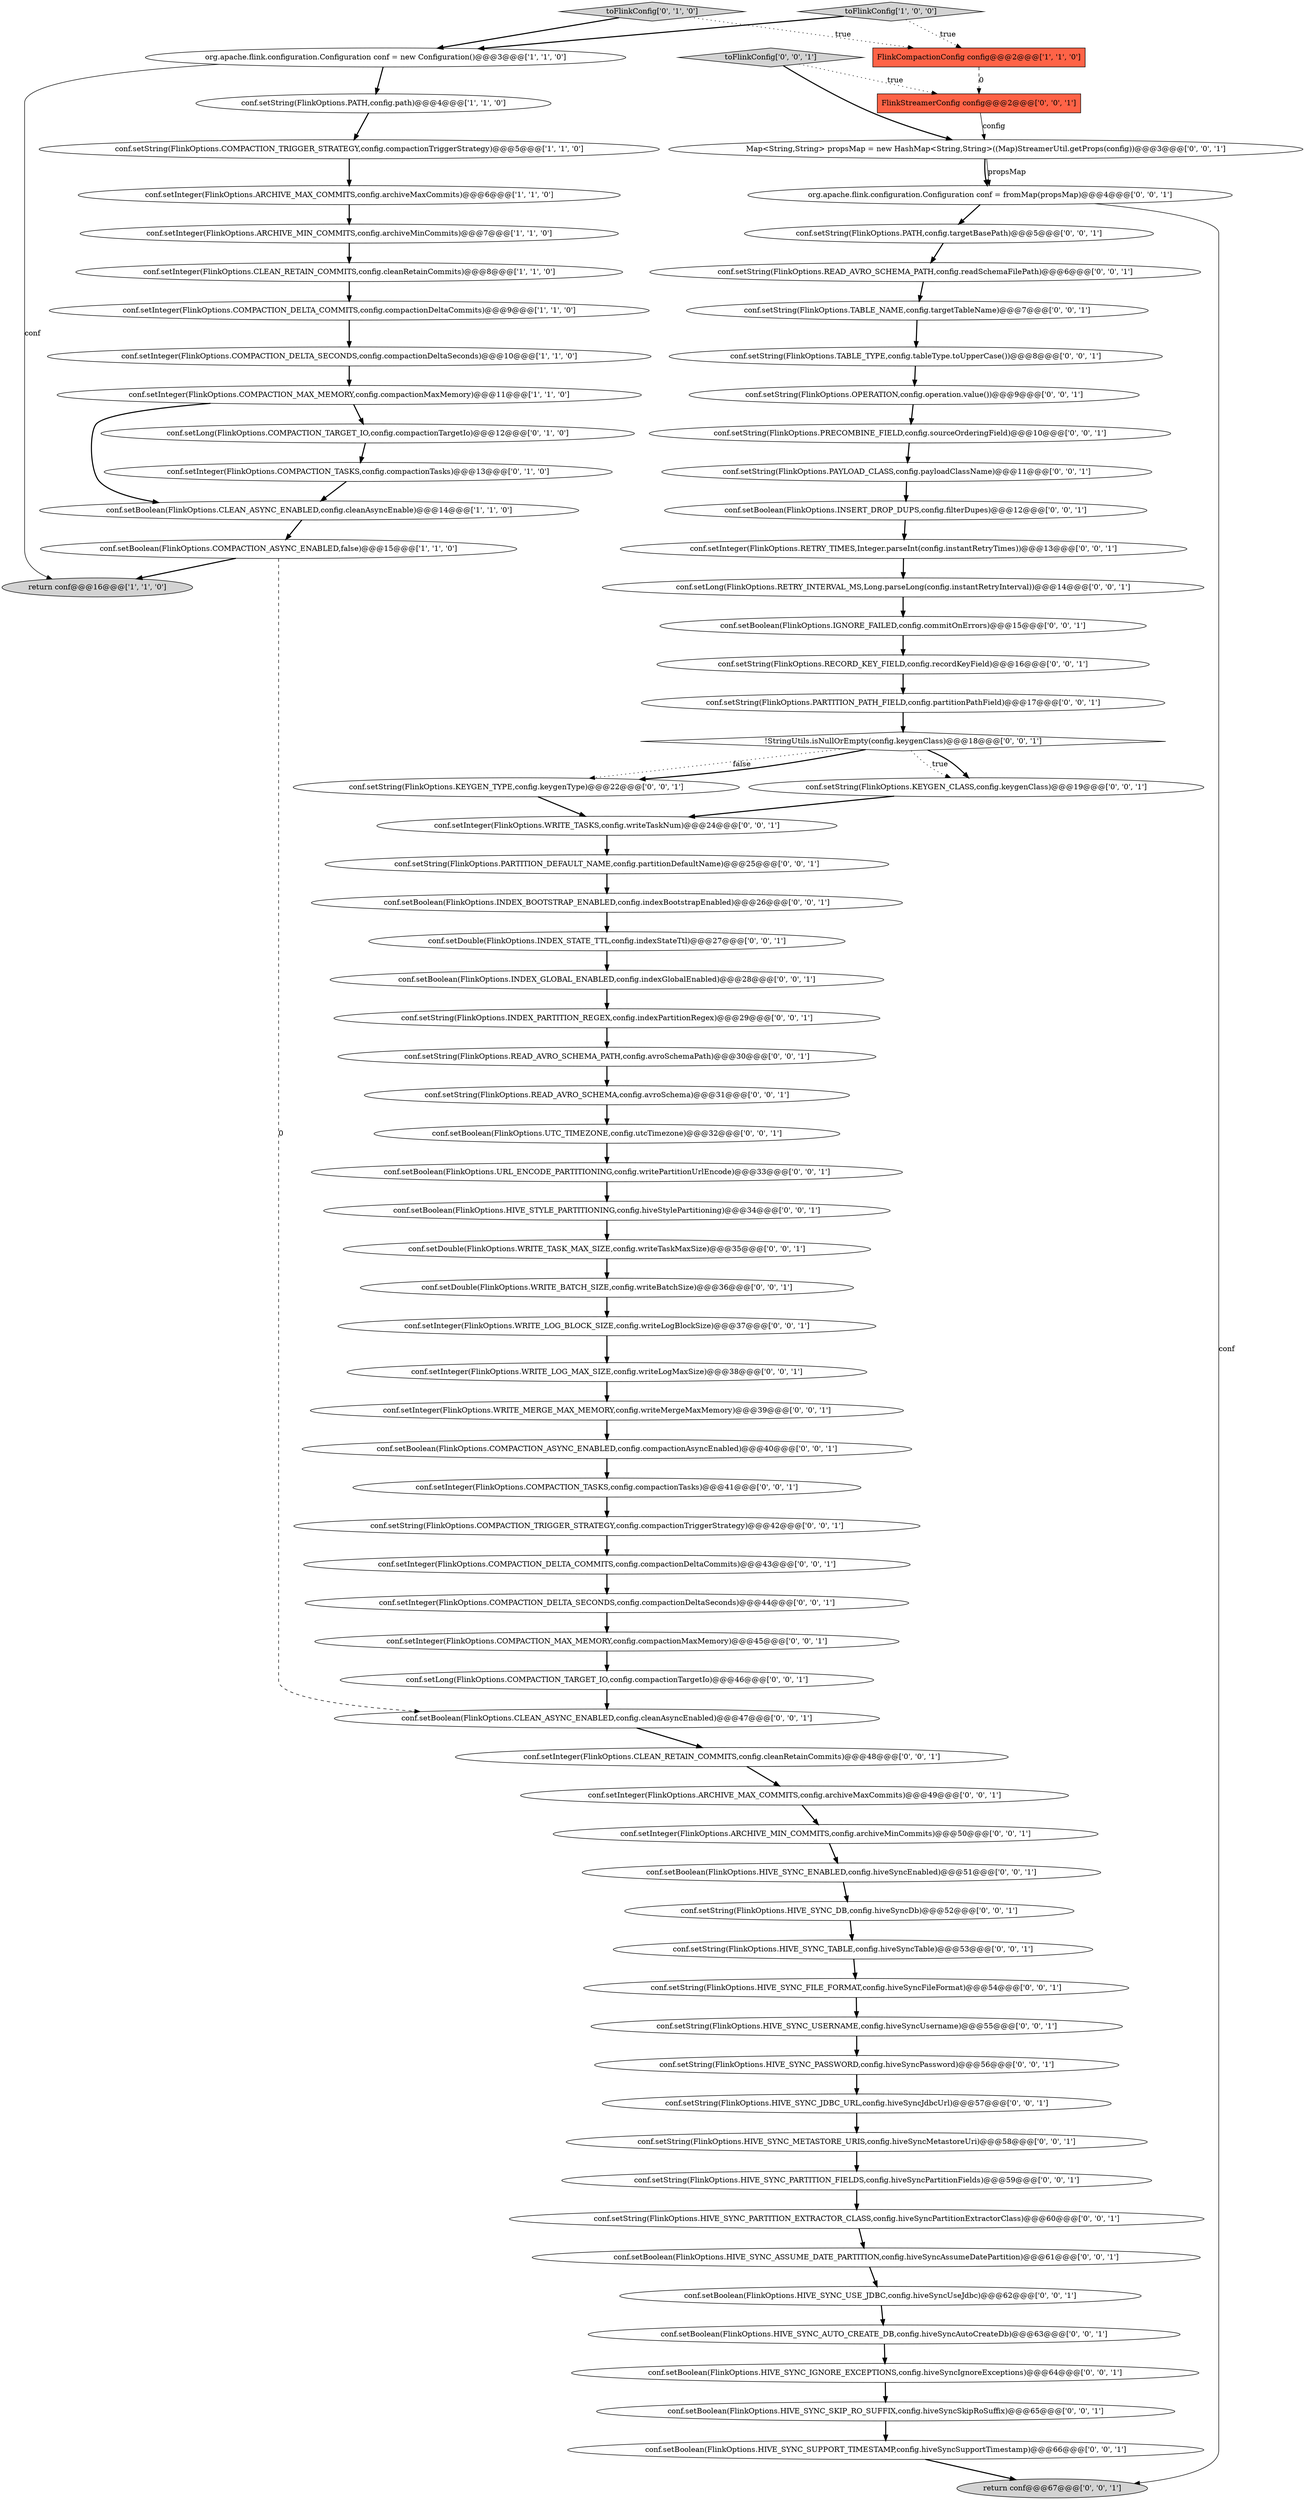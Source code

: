 digraph {
46 [style = filled, label = "conf.setString(FlinkOptions.KEYGEN_TYPE,config.keygenType)@@@22@@@['0', '0', '1']", fillcolor = white, shape = ellipse image = "AAA0AAABBB3BBB"];
3 [style = filled, label = "conf.setInteger(FlinkOptions.COMPACTION_DELTA_COMMITS,config.compactionDeltaCommits)@@@9@@@['1', '1', '0']", fillcolor = white, shape = ellipse image = "AAA0AAABBB1BBB"];
35 [style = filled, label = "conf.setString(FlinkOptions.READ_AVRO_SCHEMA,config.avroSchema)@@@31@@@['0', '0', '1']", fillcolor = white, shape = ellipse image = "AAA0AAABBB3BBB"];
66 [style = filled, label = "conf.setString(FlinkOptions.RECORD_KEY_FIELD,config.recordKeyField)@@@16@@@['0', '0', '1']", fillcolor = white, shape = ellipse image = "AAA0AAABBB3BBB"];
68 [style = filled, label = "conf.setLong(FlinkOptions.COMPACTION_TARGET_IO,config.compactionTargetIo)@@@46@@@['0', '0', '1']", fillcolor = white, shape = ellipse image = "AAA0AAABBB3BBB"];
77 [style = filled, label = "conf.setString(FlinkOptions.HIVE_SYNC_PARTITION_EXTRACTOR_CLASS,config.hiveSyncPartitionExtractorClass)@@@60@@@['0', '0', '1']", fillcolor = white, shape = ellipse image = "AAA0AAABBB3BBB"];
19 [style = filled, label = "conf.setString(FlinkOptions.TABLE_TYPE,config.tableType.toUpperCase())@@@8@@@['0', '0', '1']", fillcolor = white, shape = ellipse image = "AAA0AAABBB3BBB"];
16 [style = filled, label = "conf.setInteger(FlinkOptions.COMPACTION_TASKS,config.compactionTasks)@@@13@@@['0', '1', '0']", fillcolor = white, shape = ellipse image = "AAA1AAABBB2BBB"];
76 [style = filled, label = "conf.setBoolean(FlinkOptions.HIVE_SYNC_ENABLED,config.hiveSyncEnabled)@@@51@@@['0', '0', '1']", fillcolor = white, shape = ellipse image = "AAA0AAABBB3BBB"];
12 [style = filled, label = "return conf@@@16@@@['1', '1', '0']", fillcolor = lightgray, shape = ellipse image = "AAA0AAABBB1BBB"];
40 [style = filled, label = "conf.setString(FlinkOptions.READ_AVRO_SCHEMA_PATH,config.readSchemaFilePath)@@@6@@@['0', '0', '1']", fillcolor = white, shape = ellipse image = "AAA0AAABBB3BBB"];
55 [style = filled, label = "conf.setString(FlinkOptions.HIVE_SYNC_FILE_FORMAT,config.hiveSyncFileFormat)@@@54@@@['0', '0', '1']", fillcolor = white, shape = ellipse image = "AAA0AAABBB3BBB"];
32 [style = filled, label = "conf.setString(FlinkOptions.COMPACTION_TRIGGER_STRATEGY,config.compactionTriggerStrategy)@@@42@@@['0', '0', '1']", fillcolor = white, shape = ellipse image = "AAA0AAABBB3BBB"];
30 [style = filled, label = "conf.setBoolean(FlinkOptions.HIVE_SYNC_AUTO_CREATE_DB,config.hiveSyncAutoCreateDb)@@@63@@@['0', '0', '1']", fillcolor = white, shape = ellipse image = "AAA0AAABBB3BBB"];
4 [style = filled, label = "conf.setBoolean(FlinkOptions.CLEAN_ASYNC_ENABLED,config.cleanAsyncEnable)@@@14@@@['1', '1', '0']", fillcolor = white, shape = ellipse image = "AAA0AAABBB1BBB"];
18 [style = filled, label = "conf.setString(FlinkOptions.TABLE_NAME,config.targetTableName)@@@7@@@['0', '0', '1']", fillcolor = white, shape = ellipse image = "AAA0AAABBB3BBB"];
11 [style = filled, label = "conf.setInteger(FlinkOptions.COMPACTION_MAX_MEMORY,config.compactionMaxMemory)@@@11@@@['1', '1', '0']", fillcolor = white, shape = ellipse image = "AAA0AAABBB1BBB"];
25 [style = filled, label = "conf.setBoolean(FlinkOptions.HIVE_SYNC_IGNORE_EXCEPTIONS,config.hiveSyncIgnoreExceptions)@@@64@@@['0', '0', '1']", fillcolor = white, shape = ellipse image = "AAA0AAABBB3BBB"];
45 [style = filled, label = "conf.setInteger(FlinkOptions.WRITE_LOG_MAX_SIZE,config.writeLogMaxSize)@@@38@@@['0', '0', '1']", fillcolor = white, shape = ellipse image = "AAA0AAABBB3BBB"];
31 [style = filled, label = "conf.setInteger(FlinkOptions.COMPACTION_DELTA_SECONDS,config.compactionDeltaSeconds)@@@44@@@['0', '0', '1']", fillcolor = white, shape = ellipse image = "AAA0AAABBB3BBB"];
34 [style = filled, label = "conf.setString(FlinkOptions.READ_AVRO_SCHEMA_PATH,config.avroSchemaPath)@@@30@@@['0', '0', '1']", fillcolor = white, shape = ellipse image = "AAA0AAABBB3BBB"];
21 [style = filled, label = "conf.setBoolean(FlinkOptions.COMPACTION_ASYNC_ENABLED,config.compactionAsyncEnabled)@@@40@@@['0', '0', '1']", fillcolor = white, shape = ellipse image = "AAA0AAABBB3BBB"];
7 [style = filled, label = "conf.setString(FlinkOptions.COMPACTION_TRIGGER_STRATEGY,config.compactionTriggerStrategy)@@@5@@@['1', '1', '0']", fillcolor = white, shape = ellipse image = "AAA0AAABBB1BBB"];
27 [style = filled, label = "conf.setString(FlinkOptions.INDEX_PARTITION_REGEX,config.indexPartitionRegex)@@@29@@@['0', '0', '1']", fillcolor = white, shape = ellipse image = "AAA0AAABBB3BBB"];
57 [style = filled, label = "conf.setInteger(FlinkOptions.WRITE_LOG_BLOCK_SIZE,config.writeLogBlockSize)@@@37@@@['0', '0', '1']", fillcolor = white, shape = ellipse image = "AAA0AAABBB3BBB"];
26 [style = filled, label = "conf.setBoolean(FlinkOptions.IGNORE_FAILED,config.commitOnErrors)@@@15@@@['0', '0', '1']", fillcolor = white, shape = ellipse image = "AAA0AAABBB3BBB"];
63 [style = filled, label = "conf.setString(FlinkOptions.PAYLOAD_CLASS,config.payloadClassName)@@@11@@@['0', '0', '1']", fillcolor = white, shape = ellipse image = "AAA0AAABBB3BBB"];
22 [style = filled, label = "conf.setBoolean(FlinkOptions.HIVE_SYNC_SUPPORT_TIMESTAMP,config.hiveSyncSupportTimestamp)@@@66@@@['0', '0', '1']", fillcolor = white, shape = ellipse image = "AAA0AAABBB3BBB"];
37 [style = filled, label = "FlinkStreamerConfig config@@@2@@@['0', '0', '1']", fillcolor = tomato, shape = box image = "AAA0AAABBB3BBB"];
70 [style = filled, label = "conf.setInteger(FlinkOptions.ARCHIVE_MIN_COMMITS,config.archiveMinCommits)@@@50@@@['0', '0', '1']", fillcolor = white, shape = ellipse image = "AAA0AAABBB3BBB"];
17 [style = filled, label = "conf.setBoolean(FlinkOptions.INDEX_BOOTSTRAP_ENABLED,config.indexBootstrapEnabled)@@@26@@@['0', '0', '1']", fillcolor = white, shape = ellipse image = "AAA0AAABBB3BBB"];
6 [style = filled, label = "conf.setInteger(FlinkOptions.COMPACTION_DELTA_SECONDS,config.compactionDeltaSeconds)@@@10@@@['1', '1', '0']", fillcolor = white, shape = ellipse image = "AAA0AAABBB1BBB"];
0 [style = filled, label = "FlinkCompactionConfig config@@@2@@@['1', '1', '0']", fillcolor = tomato, shape = box image = "AAA0AAABBB1BBB"];
8 [style = filled, label = "org.apache.flink.configuration.Configuration conf = new Configuration()@@@3@@@['1', '1', '0']", fillcolor = white, shape = ellipse image = "AAA0AAABBB1BBB"];
20 [style = filled, label = "conf.setInteger(FlinkOptions.ARCHIVE_MAX_COMMITS,config.archiveMaxCommits)@@@49@@@['0', '0', '1']", fillcolor = white, shape = ellipse image = "AAA0AAABBB3BBB"];
71 [style = filled, label = "conf.setBoolean(FlinkOptions.INDEX_GLOBAL_ENABLED,config.indexGlobalEnabled)@@@28@@@['0', '0', '1']", fillcolor = white, shape = ellipse image = "AAA0AAABBB3BBB"];
60 [style = filled, label = "conf.setInteger(FlinkOptions.COMPACTION_DELTA_COMMITS,config.compactionDeltaCommits)@@@43@@@['0', '0', '1']", fillcolor = white, shape = ellipse image = "AAA0AAABBB3BBB"];
9 [style = filled, label = "conf.setInteger(FlinkOptions.CLEAN_RETAIN_COMMITS,config.cleanRetainCommits)@@@8@@@['1', '1', '0']", fillcolor = white, shape = ellipse image = "AAA0AAABBB1BBB"];
15 [style = filled, label = "toFlinkConfig['0', '1', '0']", fillcolor = lightgray, shape = diamond image = "AAA0AAABBB2BBB"];
51 [style = filled, label = "conf.setDouble(FlinkOptions.INDEX_STATE_TTL,config.indexStateTtl)@@@27@@@['0', '0', '1']", fillcolor = white, shape = ellipse image = "AAA0AAABBB3BBB"];
62 [style = filled, label = "conf.setLong(FlinkOptions.RETRY_INTERVAL_MS,Long.parseLong(config.instantRetryInterval))@@@14@@@['0', '0', '1']", fillcolor = white, shape = ellipse image = "AAA0AAABBB3BBB"];
14 [style = filled, label = "conf.setLong(FlinkOptions.COMPACTION_TARGET_IO,config.compactionTargetIo)@@@12@@@['0', '1', '0']", fillcolor = white, shape = ellipse image = "AAA1AAABBB2BBB"];
29 [style = filled, label = "conf.setString(FlinkOptions.HIVE_SYNC_DB,config.hiveSyncDb)@@@52@@@['0', '0', '1']", fillcolor = white, shape = ellipse image = "AAA0AAABBB3BBB"];
10 [style = filled, label = "toFlinkConfig['1', '0', '0']", fillcolor = lightgray, shape = diamond image = "AAA0AAABBB1BBB"];
43 [style = filled, label = "conf.setBoolean(FlinkOptions.UTC_TIMEZONE,config.utcTimezone)@@@32@@@['0', '0', '1']", fillcolor = white, shape = ellipse image = "AAA0AAABBB3BBB"];
59 [style = filled, label = "conf.setString(FlinkOptions.HIVE_SYNC_JDBC_URL,config.hiveSyncJdbcUrl)@@@57@@@['0', '0', '1']", fillcolor = white, shape = ellipse image = "AAA0AAABBB3BBB"];
61 [style = filled, label = "conf.setString(FlinkOptions.PATH,config.targetBasePath)@@@5@@@['0', '0', '1']", fillcolor = white, shape = ellipse image = "AAA0AAABBB3BBB"];
33 [style = filled, label = "conf.setString(FlinkOptions.OPERATION,config.operation.value())@@@9@@@['0', '0', '1']", fillcolor = white, shape = ellipse image = "AAA0AAABBB3BBB"];
53 [style = filled, label = "conf.setInteger(FlinkOptions.RETRY_TIMES,Integer.parseInt(config.instantRetryTimes))@@@13@@@['0', '0', '1']", fillcolor = white, shape = ellipse image = "AAA0AAABBB3BBB"];
65 [style = filled, label = "conf.setString(FlinkOptions.HIVE_SYNC_TABLE,config.hiveSyncTable)@@@53@@@['0', '0', '1']", fillcolor = white, shape = ellipse image = "AAA0AAABBB3BBB"];
69 [style = filled, label = "conf.setDouble(FlinkOptions.WRITE_BATCH_SIZE,config.writeBatchSize)@@@36@@@['0', '0', '1']", fillcolor = white, shape = ellipse image = "AAA0AAABBB3BBB"];
78 [style = filled, label = "conf.setString(FlinkOptions.KEYGEN_CLASS,config.keygenClass)@@@19@@@['0', '0', '1']", fillcolor = white, shape = ellipse image = "AAA0AAABBB3BBB"];
42 [style = filled, label = "conf.setBoolean(FlinkOptions.INSERT_DROP_DUPS,config.filterDupes)@@@12@@@['0', '0', '1']", fillcolor = white, shape = ellipse image = "AAA0AAABBB3BBB"];
36 [style = filled, label = "conf.setBoolean(FlinkOptions.HIVE_SYNC_SKIP_RO_SUFFIX,config.hiveSyncSkipRoSuffix)@@@65@@@['0', '0', '1']", fillcolor = white, shape = ellipse image = "AAA0AAABBB3BBB"];
13 [style = filled, label = "conf.setInteger(FlinkOptions.ARCHIVE_MAX_COMMITS,config.archiveMaxCommits)@@@6@@@['1', '1', '0']", fillcolor = white, shape = ellipse image = "AAA0AAABBB1BBB"];
38 [style = filled, label = "conf.setInteger(FlinkOptions.WRITE_TASKS,config.writeTaskNum)@@@24@@@['0', '0', '1']", fillcolor = white, shape = ellipse image = "AAA0AAABBB3BBB"];
73 [style = filled, label = "conf.setBoolean(FlinkOptions.HIVE_SYNC_USE_JDBC,config.hiveSyncUseJdbc)@@@62@@@['0', '0', '1']", fillcolor = white, shape = ellipse image = "AAA0AAABBB3BBB"];
2 [style = filled, label = "conf.setString(FlinkOptions.PATH,config.path)@@@4@@@['1', '1', '0']", fillcolor = white, shape = ellipse image = "AAA0AAABBB1BBB"];
64 [style = filled, label = "conf.setDouble(FlinkOptions.WRITE_TASK_MAX_SIZE,config.writeTaskMaxSize)@@@35@@@['0', '0', '1']", fillcolor = white, shape = ellipse image = "AAA0AAABBB3BBB"];
80 [style = filled, label = "conf.setString(FlinkOptions.PARTITION_PATH_FIELD,config.partitionPathField)@@@17@@@['0', '0', '1']", fillcolor = white, shape = ellipse image = "AAA0AAABBB3BBB"];
49 [style = filled, label = "Map<String,String> propsMap = new HashMap<String,String>((Map)StreamerUtil.getProps(config))@@@3@@@['0', '0', '1']", fillcolor = white, shape = ellipse image = "AAA0AAABBB3BBB"];
79 [style = filled, label = "conf.setString(FlinkOptions.HIVE_SYNC_PARTITION_FIELDS,config.hiveSyncPartitionFields)@@@59@@@['0', '0', '1']", fillcolor = white, shape = ellipse image = "AAA0AAABBB3BBB"];
44 [style = filled, label = "conf.setBoolean(FlinkOptions.URL_ENCODE_PARTITIONING,config.writePartitionUrlEncode)@@@33@@@['0', '0', '1']", fillcolor = white, shape = ellipse image = "AAA0AAABBB3BBB"];
54 [style = filled, label = "conf.setInteger(FlinkOptions.COMPACTION_TASKS,config.compactionTasks)@@@41@@@['0', '0', '1']", fillcolor = white, shape = ellipse image = "AAA0AAABBB3BBB"];
67 [style = filled, label = "conf.setString(FlinkOptions.HIVE_SYNC_USERNAME,config.hiveSyncUsername)@@@55@@@['0', '0', '1']", fillcolor = white, shape = ellipse image = "AAA0AAABBB3BBB"];
28 [style = filled, label = "conf.setString(FlinkOptions.PRECOMBINE_FIELD,config.sourceOrderingField)@@@10@@@['0', '0', '1']", fillcolor = white, shape = ellipse image = "AAA0AAABBB3BBB"];
5 [style = filled, label = "conf.setBoolean(FlinkOptions.COMPACTION_ASYNC_ENABLED,false)@@@15@@@['1', '1', '0']", fillcolor = white, shape = ellipse image = "AAA0AAABBB1BBB"];
23 [style = filled, label = "conf.setBoolean(FlinkOptions.CLEAN_ASYNC_ENABLED,config.cleanAsyncEnabled)@@@47@@@['0', '0', '1']", fillcolor = white, shape = ellipse image = "AAA0AAABBB3BBB"];
24 [style = filled, label = "conf.setString(FlinkOptions.PARTITION_DEFAULT_NAME,config.partitionDefaultName)@@@25@@@['0', '0', '1']", fillcolor = white, shape = ellipse image = "AAA0AAABBB3BBB"];
47 [style = filled, label = "conf.setInteger(FlinkOptions.WRITE_MERGE_MAX_MEMORY,config.writeMergeMaxMemory)@@@39@@@['0', '0', '1']", fillcolor = white, shape = ellipse image = "AAA0AAABBB3BBB"];
1 [style = filled, label = "conf.setInteger(FlinkOptions.ARCHIVE_MIN_COMMITS,config.archiveMinCommits)@@@7@@@['1', '1', '0']", fillcolor = white, shape = ellipse image = "AAA0AAABBB1BBB"];
48 [style = filled, label = "conf.setBoolean(FlinkOptions.HIVE_STYLE_PARTITIONING,config.hiveStylePartitioning)@@@34@@@['0', '0', '1']", fillcolor = white, shape = ellipse image = "AAA0AAABBB3BBB"];
50 [style = filled, label = "org.apache.flink.configuration.Configuration conf = fromMap(propsMap)@@@4@@@['0', '0', '1']", fillcolor = white, shape = ellipse image = "AAA0AAABBB3BBB"];
58 [style = filled, label = "conf.setString(FlinkOptions.HIVE_SYNC_PASSWORD,config.hiveSyncPassword)@@@56@@@['0', '0', '1']", fillcolor = white, shape = ellipse image = "AAA0AAABBB3BBB"];
39 [style = filled, label = "conf.setBoolean(FlinkOptions.HIVE_SYNC_ASSUME_DATE_PARTITION,config.hiveSyncAssumeDatePartition)@@@61@@@['0', '0', '1']", fillcolor = white, shape = ellipse image = "AAA0AAABBB3BBB"];
41 [style = filled, label = "conf.setInteger(FlinkOptions.COMPACTION_MAX_MEMORY,config.compactionMaxMemory)@@@45@@@['0', '0', '1']", fillcolor = white, shape = ellipse image = "AAA0AAABBB3BBB"];
72 [style = filled, label = "conf.setString(FlinkOptions.HIVE_SYNC_METASTORE_URIS,config.hiveSyncMetastoreUri)@@@58@@@['0', '0', '1']", fillcolor = white, shape = ellipse image = "AAA0AAABBB3BBB"];
52 [style = filled, label = "return conf@@@67@@@['0', '0', '1']", fillcolor = lightgray, shape = ellipse image = "AAA0AAABBB3BBB"];
74 [style = filled, label = "conf.setInteger(FlinkOptions.CLEAN_RETAIN_COMMITS,config.cleanRetainCommits)@@@48@@@['0', '0', '1']", fillcolor = white, shape = ellipse image = "AAA0AAABBB3BBB"];
75 [style = filled, label = "!StringUtils.isNullOrEmpty(config.keygenClass)@@@18@@@['0', '0', '1']", fillcolor = white, shape = diamond image = "AAA0AAABBB3BBB"];
56 [style = filled, label = "toFlinkConfig['0', '0', '1']", fillcolor = lightgray, shape = diamond image = "AAA0AAABBB3BBB"];
32->60 [style = bold, label=""];
11->4 [style = bold, label=""];
78->38 [style = bold, label=""];
48->64 [style = bold, label=""];
70->76 [style = bold, label=""];
80->75 [style = bold, label=""];
0->37 [style = dashed, label="0"];
62->26 [style = bold, label=""];
44->48 [style = bold, label=""];
61->40 [style = bold, label=""];
47->21 [style = bold, label=""];
71->27 [style = bold, label=""];
19->33 [style = bold, label=""];
41->68 [style = bold, label=""];
3->6 [style = bold, label=""];
7->13 [style = bold, label=""];
21->54 [style = bold, label=""];
17->51 [style = bold, label=""];
55->67 [style = bold, label=""];
28->63 [style = bold, label=""];
46->38 [style = bold, label=""];
74->20 [style = bold, label=""];
26->66 [style = bold, label=""];
54->32 [style = bold, label=""];
13->1 [style = bold, label=""];
5->12 [style = bold, label=""];
27->34 [style = bold, label=""];
75->46 [style = dotted, label="false"];
15->8 [style = bold, label=""];
50->61 [style = bold, label=""];
43->44 [style = bold, label=""];
67->58 [style = bold, label=""];
58->59 [style = bold, label=""];
1->9 [style = bold, label=""];
16->4 [style = bold, label=""];
6->11 [style = bold, label=""];
53->62 [style = bold, label=""];
37->49 [style = solid, label="config"];
10->0 [style = dotted, label="true"];
38->24 [style = bold, label=""];
8->2 [style = bold, label=""];
31->41 [style = bold, label=""];
65->55 [style = bold, label=""];
63->42 [style = bold, label=""];
23->74 [style = bold, label=""];
34->35 [style = bold, label=""];
49->50 [style = solid, label="propsMap"];
39->73 [style = bold, label=""];
75->78 [style = dotted, label="true"];
8->12 [style = solid, label="conf"];
56->49 [style = bold, label=""];
79->77 [style = bold, label=""];
14->16 [style = bold, label=""];
25->36 [style = bold, label=""];
76->29 [style = bold, label=""];
2->7 [style = bold, label=""];
35->43 [style = bold, label=""];
73->30 [style = bold, label=""];
24->17 [style = bold, label=""];
10->8 [style = bold, label=""];
64->69 [style = bold, label=""];
42->53 [style = bold, label=""];
40->18 [style = bold, label=""];
11->14 [style = bold, label=""];
15->0 [style = dotted, label="true"];
29->65 [style = bold, label=""];
59->72 [style = bold, label=""];
66->80 [style = bold, label=""];
68->23 [style = bold, label=""];
72->79 [style = bold, label=""];
20->70 [style = bold, label=""];
77->39 [style = bold, label=""];
4->5 [style = bold, label=""];
9->3 [style = bold, label=""];
22->52 [style = bold, label=""];
36->22 [style = bold, label=""];
45->47 [style = bold, label=""];
30->25 [style = bold, label=""];
50->52 [style = solid, label="conf"];
75->46 [style = bold, label=""];
33->28 [style = bold, label=""];
60->31 [style = bold, label=""];
57->45 [style = bold, label=""];
18->19 [style = bold, label=""];
5->23 [style = dashed, label="0"];
75->78 [style = bold, label=""];
51->71 [style = bold, label=""];
49->50 [style = bold, label=""];
56->37 [style = dotted, label="true"];
69->57 [style = bold, label=""];
}

